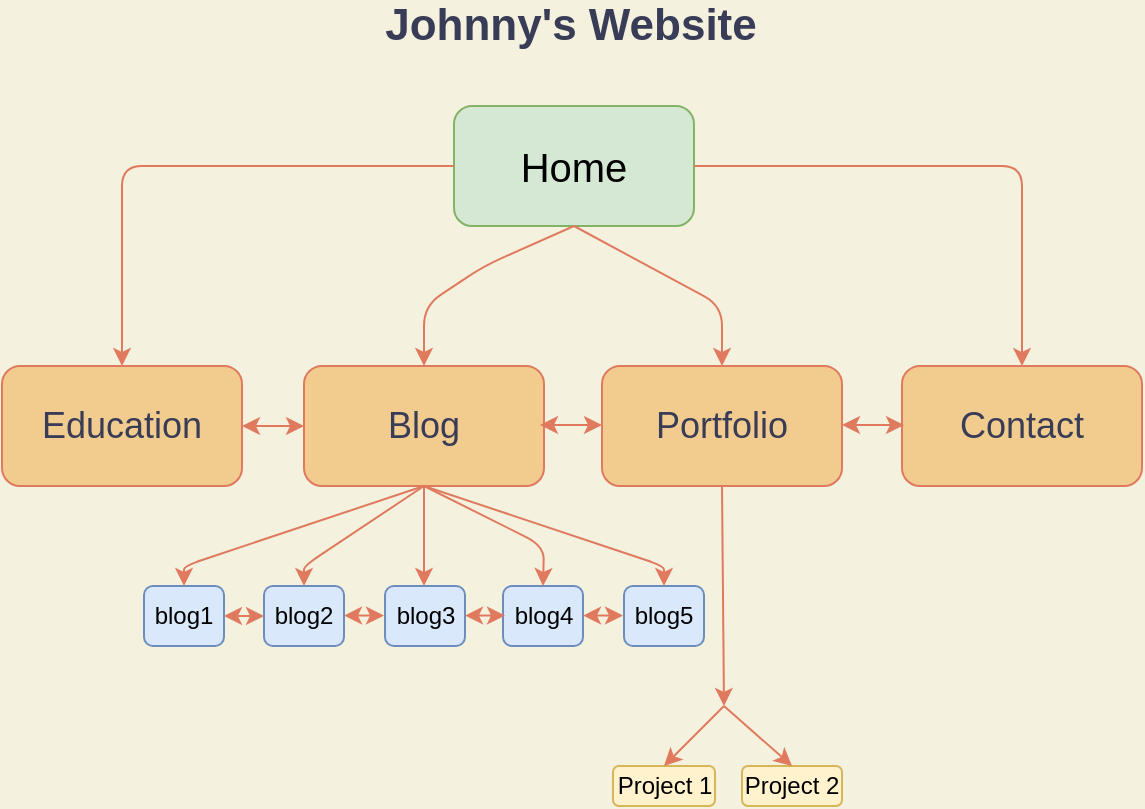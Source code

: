<mxfile version="14.5.10" type="device"><diagram id="OC9vpmU4T0p1kHWBf64n" name="Page-1"><mxGraphModel dx="1817" dy="889" grid="1" gridSize="10" guides="1" tooltips="1" connect="1" arrows="1" fold="1" page="1" pageScale="1" pageWidth="827" pageHeight="583" background="#F4F1DE" math="0" shadow="0"><root><mxCell id="0"/><mxCell id="1" parent="0"/><mxCell id="4ViXfHbb4wHmxz8fLbLq-1" value="Home" style="rounded=1;whiteSpace=wrap;html=1;fillColor=#d5e8d4;strokeColor=#82b366;fontSize=20;" vertex="1" parent="1"><mxGeometry x="355" y="100" width="120" height="60" as="geometry"/></mxCell><mxCell id="4ViXfHbb4wHmxz8fLbLq-2" value="&lt;font style=&quot;font-size: 18px&quot;&gt;Education&lt;/font&gt;" style="rounded=1;whiteSpace=wrap;html=1;fillColor=#F2CC8F;strokeColor=#E07A5F;fontColor=#393C56;" vertex="1" parent="1"><mxGeometry x="129" y="230" width="120" height="60" as="geometry"/></mxCell><mxCell id="4ViXfHbb4wHmxz8fLbLq-3" value="&lt;font style=&quot;font-size: 18px&quot;&gt;Blog&lt;/font&gt;" style="rounded=1;whiteSpace=wrap;html=1;fillColor=#F2CC8F;strokeColor=#E07A5F;fontColor=#393C56;" vertex="1" parent="1"><mxGeometry x="280" y="230" width="120" height="60" as="geometry"/></mxCell><mxCell id="4ViXfHbb4wHmxz8fLbLq-4" value="&lt;font style=&quot;font-size: 18px&quot;&gt;Contact&lt;/font&gt;" style="rounded=1;whiteSpace=wrap;html=1;fillColor=#F2CC8F;strokeColor=#E07A5F;fontColor=#393C56;" vertex="1" parent="1"><mxGeometry x="579" y="230" width="120" height="60" as="geometry"/></mxCell><mxCell id="4ViXfHbb4wHmxz8fLbLq-5" value="&lt;font style=&quot;font-size: 18px&quot;&gt;Portfolio&lt;/font&gt;" style="rounded=1;whiteSpace=wrap;html=1;fillColor=#F2CC8F;strokeColor=#E07A5F;fontColor=#393C56;" vertex="1" parent="1"><mxGeometry x="429" y="230" width="120" height="60" as="geometry"/></mxCell><mxCell id="4ViXfHbb4wHmxz8fLbLq-6" value="" style="endArrow=classic;html=1;exitX=0.5;exitY=1;exitDx=0;exitDy=0;entryX=0.5;entryY=0;entryDx=0;entryDy=0;labelBackgroundColor=#F4F1DE;strokeColor=#E07A5F;fontColor=#393C56;" edge="1" parent="1" source="4ViXfHbb4wHmxz8fLbLq-1" target="4ViXfHbb4wHmxz8fLbLq-3"><mxGeometry width="50" height="50" relative="1" as="geometry"><mxPoint x="440" y="330" as="sourcePoint"/><mxPoint x="490" y="280" as="targetPoint"/><Array as="points"><mxPoint x="370" y="180"/><mxPoint x="340" y="200"/></Array></mxGeometry></mxCell><mxCell id="4ViXfHbb4wHmxz8fLbLq-7" value="" style="endArrow=classic;html=1;entryX=0.5;entryY=0;entryDx=0;entryDy=0;exitX=0.5;exitY=1;exitDx=0;exitDy=0;labelBackgroundColor=#F4F1DE;strokeColor=#E07A5F;fontColor=#393C56;" edge="1" parent="1" source="4ViXfHbb4wHmxz8fLbLq-1" target="4ViXfHbb4wHmxz8fLbLq-5"><mxGeometry width="50" height="50" relative="1" as="geometry"><mxPoint x="420" y="170" as="sourcePoint"/><mxPoint x="490" y="280" as="targetPoint"/><Array as="points"><mxPoint x="489" y="200"/></Array></mxGeometry></mxCell><mxCell id="4ViXfHbb4wHmxz8fLbLq-8" value="" style="endArrow=classic;html=1;exitX=0;exitY=0.5;exitDx=0;exitDy=0;entryX=0.5;entryY=0;entryDx=0;entryDy=0;labelBackgroundColor=#F4F1DE;strokeColor=#E07A5F;fontColor=#393C56;" edge="1" parent="1" source="4ViXfHbb4wHmxz8fLbLq-1" target="4ViXfHbb4wHmxz8fLbLq-2"><mxGeometry width="50" height="50" relative="1" as="geometry"><mxPoint x="390" y="330" as="sourcePoint"/><mxPoint x="440" y="280" as="targetPoint"/><Array as="points"><mxPoint x="189" y="130"/></Array></mxGeometry></mxCell><mxCell id="4ViXfHbb4wHmxz8fLbLq-9" value="" style="endArrow=classic;html=1;exitX=1;exitY=0.5;exitDx=0;exitDy=0;entryX=0.5;entryY=0;entryDx=0;entryDy=0;labelBackgroundColor=#F4F1DE;strokeColor=#E07A5F;fontColor=#393C56;" edge="1" parent="1" source="4ViXfHbb4wHmxz8fLbLq-1" target="4ViXfHbb4wHmxz8fLbLq-4"><mxGeometry width="50" height="50" relative="1" as="geometry"><mxPoint x="520" y="210" as="sourcePoint"/><mxPoint x="570" y="160" as="targetPoint"/><Array as="points"><mxPoint x="639" y="130"/></Array></mxGeometry></mxCell><mxCell id="4ViXfHbb4wHmxz8fLbLq-11" value="Project 2" style="rounded=1;whiteSpace=wrap;html=1;fillColor=#fff2cc;strokeColor=#d6b656;" vertex="1" parent="1"><mxGeometry x="499" y="430" width="50" height="20" as="geometry"/></mxCell><mxCell id="4ViXfHbb4wHmxz8fLbLq-12" value="" style="endArrow=classic;startArrow=classic;html=1;exitX=1;exitY=0.5;exitDx=0;exitDy=0;entryX=0;entryY=0.5;entryDx=0;entryDy=0;labelBackgroundColor=#F4F1DE;strokeColor=#E07A5F;fontColor=#393C56;" edge="1" parent="1" source="4ViXfHbb4wHmxz8fLbLq-2" target="4ViXfHbb4wHmxz8fLbLq-3"><mxGeometry width="50" height="50" relative="1" as="geometry"><mxPoint x="240" y="290" as="sourcePoint"/><mxPoint x="290" y="240" as="targetPoint"/></mxGeometry></mxCell><mxCell id="4ViXfHbb4wHmxz8fLbLq-16" value="" style="endArrow=classic;startArrow=classic;html=1;exitX=1;exitY=0.5;exitDx=0;exitDy=0;entryX=0;entryY=0.5;entryDx=0;entryDy=0;labelBackgroundColor=#F4F1DE;strokeColor=#E07A5F;fontColor=#393C56;" edge="1" parent="1"><mxGeometry width="50" height="50" relative="1" as="geometry"><mxPoint x="549" y="259.5" as="sourcePoint"/><mxPoint x="580" y="259.5" as="targetPoint"/><Array as="points"><mxPoint x="560" y="259.5"/></Array></mxGeometry></mxCell><mxCell id="4ViXfHbb4wHmxz8fLbLq-17" value="" style="endArrow=classic;startArrow=classic;html=1;exitX=1;exitY=0.5;exitDx=0;exitDy=0;entryX=0;entryY=0.5;entryDx=0;entryDy=0;labelBackgroundColor=#F4F1DE;strokeColor=#E07A5F;fontColor=#393C56;" edge="1" parent="1"><mxGeometry width="50" height="50" relative="1" as="geometry"><mxPoint x="398" y="259.5" as="sourcePoint"/><mxPoint x="429" y="259.5" as="targetPoint"/></mxGeometry></mxCell><mxCell id="4ViXfHbb4wHmxz8fLbLq-18" value="Project 1" style="rounded=1;whiteSpace=wrap;html=1;fillColor=#fff2cc;strokeColor=#d6b656;" vertex="1" parent="1"><mxGeometry x="434.5" y="430" width="51" height="20" as="geometry"/></mxCell><mxCell id="4ViXfHbb4wHmxz8fLbLq-22" value="" style="endArrow=classic;html=1;exitX=0.5;exitY=1;exitDx=0;exitDy=0;labelBackgroundColor=#F4F1DE;strokeColor=#E07A5F;fontColor=#393C56;" edge="1" parent="1" source="4ViXfHbb4wHmxz8fLbLq-3"><mxGeometry width="50" height="50" relative="1" as="geometry"><mxPoint x="390" y="410" as="sourcePoint"/><mxPoint x="340" y="340" as="targetPoint"/><Array as="points"><mxPoint x="340" y="340"/></Array></mxGeometry></mxCell><mxCell id="4ViXfHbb4wHmxz8fLbLq-23" value="blog1" style="rounded=1;whiteSpace=wrap;html=1;fillColor=#dae8fc;strokeColor=#6c8ebf;" vertex="1" parent="1"><mxGeometry x="200" y="340" width="40" height="30" as="geometry"/></mxCell><mxCell id="4ViXfHbb4wHmxz8fLbLq-24" value="blog2" style="rounded=1;whiteSpace=wrap;html=1;fillColor=#dae8fc;strokeColor=#6c8ebf;" vertex="1" parent="1"><mxGeometry x="260" y="340" width="40" height="30" as="geometry"/></mxCell><mxCell id="4ViXfHbb4wHmxz8fLbLq-25" value="blog3" style="rounded=1;whiteSpace=wrap;html=1;fillColor=#dae8fc;strokeColor=#6c8ebf;" vertex="1" parent="1"><mxGeometry x="320.5" y="340" width="40" height="30" as="geometry"/></mxCell><mxCell id="4ViXfHbb4wHmxz8fLbLq-26" value="blog4" style="rounded=1;whiteSpace=wrap;html=1;fillColor=#dae8fc;strokeColor=#6c8ebf;" vertex="1" parent="1"><mxGeometry x="379.5" y="340" width="40" height="30" as="geometry"/></mxCell><mxCell id="4ViXfHbb4wHmxz8fLbLq-27" value="blog5" style="rounded=1;whiteSpace=wrap;html=1;fillColor=#dae8fc;strokeColor=#6c8ebf;" vertex="1" parent="1"><mxGeometry x="440" y="340" width="40" height="30" as="geometry"/></mxCell><mxCell id="4ViXfHbb4wHmxz8fLbLq-33" value="" style="endArrow=classic;startArrow=classic;html=1;exitX=1;exitY=0.5;exitDx=0;exitDy=0;entryX=0;entryY=0.5;entryDx=0;entryDy=0;labelBackgroundColor=#F4F1DE;strokeColor=#E07A5F;fontColor=#393C56;" edge="1" parent="1" source="4ViXfHbb4wHmxz8fLbLq-23" target="4ViXfHbb4wHmxz8fLbLq-24"><mxGeometry width="50" height="50" relative="1" as="geometry"><mxPoint x="390" y="340" as="sourcePoint"/><mxPoint x="440" y="290" as="targetPoint"/></mxGeometry></mxCell><mxCell id="4ViXfHbb4wHmxz8fLbLq-34" value="" style="endArrow=classic;html=1;exitX=0.5;exitY=1;exitDx=0;exitDy=0;entryX=0.5;entryY=0;entryDx=0;entryDy=0;labelBackgroundColor=#F4F1DE;strokeColor=#E07A5F;fontColor=#393C56;" edge="1" parent="1" source="4ViXfHbb4wHmxz8fLbLq-3" target="4ViXfHbb4wHmxz8fLbLq-23"><mxGeometry width="50" height="50" relative="1" as="geometry"><mxPoint x="290" y="340" as="sourcePoint"/><mxPoint x="290" y="460" as="targetPoint"/><Array as="points"><mxPoint x="220" y="330"/></Array></mxGeometry></mxCell><mxCell id="4ViXfHbb4wHmxz8fLbLq-35" value="" style="endArrow=classic;html=1;entryX=0.5;entryY=0;entryDx=0;entryDy=0;labelBackgroundColor=#F4F1DE;strokeColor=#E07A5F;fontColor=#393C56;" edge="1" parent="1" target="4ViXfHbb4wHmxz8fLbLq-24"><mxGeometry width="50" height="50" relative="1" as="geometry"><mxPoint x="340" y="290" as="sourcePoint"/><mxPoint x="310" y="480" as="targetPoint"/><Array as="points"><mxPoint x="280" y="330"/></Array></mxGeometry></mxCell><mxCell id="4ViXfHbb4wHmxz8fLbLq-37" value="" style="endArrow=classic;startArrow=classic;html=1;exitX=1;exitY=0.5;exitDx=0;exitDy=0;entryX=0;entryY=0.5;entryDx=0;entryDy=0;labelBackgroundColor=#F4F1DE;strokeColor=#E07A5F;fontColor=#393C56;" edge="1" parent="1"><mxGeometry width="50" height="50" relative="1" as="geometry"><mxPoint x="300" y="354.76" as="sourcePoint"/><mxPoint x="320" y="354.76" as="targetPoint"/></mxGeometry></mxCell><mxCell id="4ViXfHbb4wHmxz8fLbLq-38" value="" style="endArrow=classic;startArrow=classic;html=1;exitX=1;exitY=0.5;exitDx=0;exitDy=0;entryX=0;entryY=0.5;entryDx=0;entryDy=0;labelBackgroundColor=#F4F1DE;strokeColor=#E07A5F;fontColor=#393C56;" edge="1" parent="1"><mxGeometry width="50" height="50" relative="1" as="geometry"><mxPoint x="360.5" y="354.76" as="sourcePoint"/><mxPoint x="380.5" y="354.76" as="targetPoint"/></mxGeometry></mxCell><mxCell id="4ViXfHbb4wHmxz8fLbLq-39" value="" style="endArrow=classic;startArrow=classic;html=1;exitX=1;exitY=0.5;exitDx=0;exitDy=0;entryX=0;entryY=0.5;entryDx=0;entryDy=0;labelBackgroundColor=#F4F1DE;strokeColor=#E07A5F;fontColor=#393C56;" edge="1" parent="1"><mxGeometry width="50" height="50" relative="1" as="geometry"><mxPoint x="419.5" y="354.76" as="sourcePoint"/><mxPoint x="439.5" y="354.76" as="targetPoint"/></mxGeometry></mxCell><mxCell id="4ViXfHbb4wHmxz8fLbLq-40" value="" style="endArrow=classic;html=1;exitX=0.5;exitY=1;exitDx=0;exitDy=0;labelBackgroundColor=#F4F1DE;strokeColor=#E07A5F;fontColor=#393C56;" edge="1" parent="1" source="4ViXfHbb4wHmxz8fLbLq-5"><mxGeometry width="50" height="50" relative="1" as="geometry"><mxPoint x="390" y="410" as="sourcePoint"/><mxPoint x="490" y="400" as="targetPoint"/></mxGeometry></mxCell><mxCell id="4ViXfHbb4wHmxz8fLbLq-42" value="" style="endArrow=classic;html=1;entryX=0.5;entryY=0;entryDx=0;entryDy=0;labelBackgroundColor=#F4F1DE;strokeColor=#E07A5F;fontColor=#393C56;" edge="1" parent="1" target="4ViXfHbb4wHmxz8fLbLq-26"><mxGeometry width="50" height="50" relative="1" as="geometry"><mxPoint x="340" y="290" as="sourcePoint"/><mxPoint x="360" y="460" as="targetPoint"/><Array as="points"><mxPoint x="400" y="320"/></Array></mxGeometry></mxCell><mxCell id="4ViXfHbb4wHmxz8fLbLq-43" value="" style="endArrow=classic;html=1;entryX=0.5;entryY=0;entryDx=0;entryDy=0;labelBackgroundColor=#F4F1DE;strokeColor=#E07A5F;fontColor=#393C56;" edge="1" parent="1" target="4ViXfHbb4wHmxz8fLbLq-27"><mxGeometry width="50" height="50" relative="1" as="geometry"><mxPoint x="340" y="290" as="sourcePoint"/><mxPoint x="350" y="360" as="targetPoint"/><Array as="points"><mxPoint x="460" y="330"/></Array></mxGeometry></mxCell><mxCell id="4ViXfHbb4wHmxz8fLbLq-44" value="" style="endArrow=classic;html=1;entryX=0.5;entryY=0;entryDx=0;entryDy=0;labelBackgroundColor=#F4F1DE;strokeColor=#E07A5F;fontColor=#393C56;" edge="1" parent="1" target="4ViXfHbb4wHmxz8fLbLq-18"><mxGeometry width="50" height="50" relative="1" as="geometry"><mxPoint x="490" y="400" as="sourcePoint"/><mxPoint x="480" y="470" as="targetPoint"/></mxGeometry></mxCell><mxCell id="4ViXfHbb4wHmxz8fLbLq-45" value="" style="endArrow=classic;html=1;entryX=0.5;entryY=0;entryDx=0;entryDy=0;labelBackgroundColor=#F4F1DE;strokeColor=#E07A5F;fontColor=#393C56;" edge="1" parent="1" target="4ViXfHbb4wHmxz8fLbLq-11"><mxGeometry width="50" height="50" relative="1" as="geometry"><mxPoint x="490" y="400" as="sourcePoint"/><mxPoint x="480.0" y="440" as="targetPoint"/></mxGeometry></mxCell><mxCell id="4ViXfHbb4wHmxz8fLbLq-48" value="Johnny's Website" style="text;html=1;strokeColor=none;fillColor=none;align=center;verticalAlign=middle;whiteSpace=wrap;rounded=0;sketch=0;fontColor=#393C56;strokeWidth=30;perimeterSpacing=5;fontStyle=1;fontSize=22;" vertex="1" parent="1"><mxGeometry x="308" y="50" width="210.5" height="20" as="geometry"/></mxCell></root></mxGraphModel></diagram></mxfile>